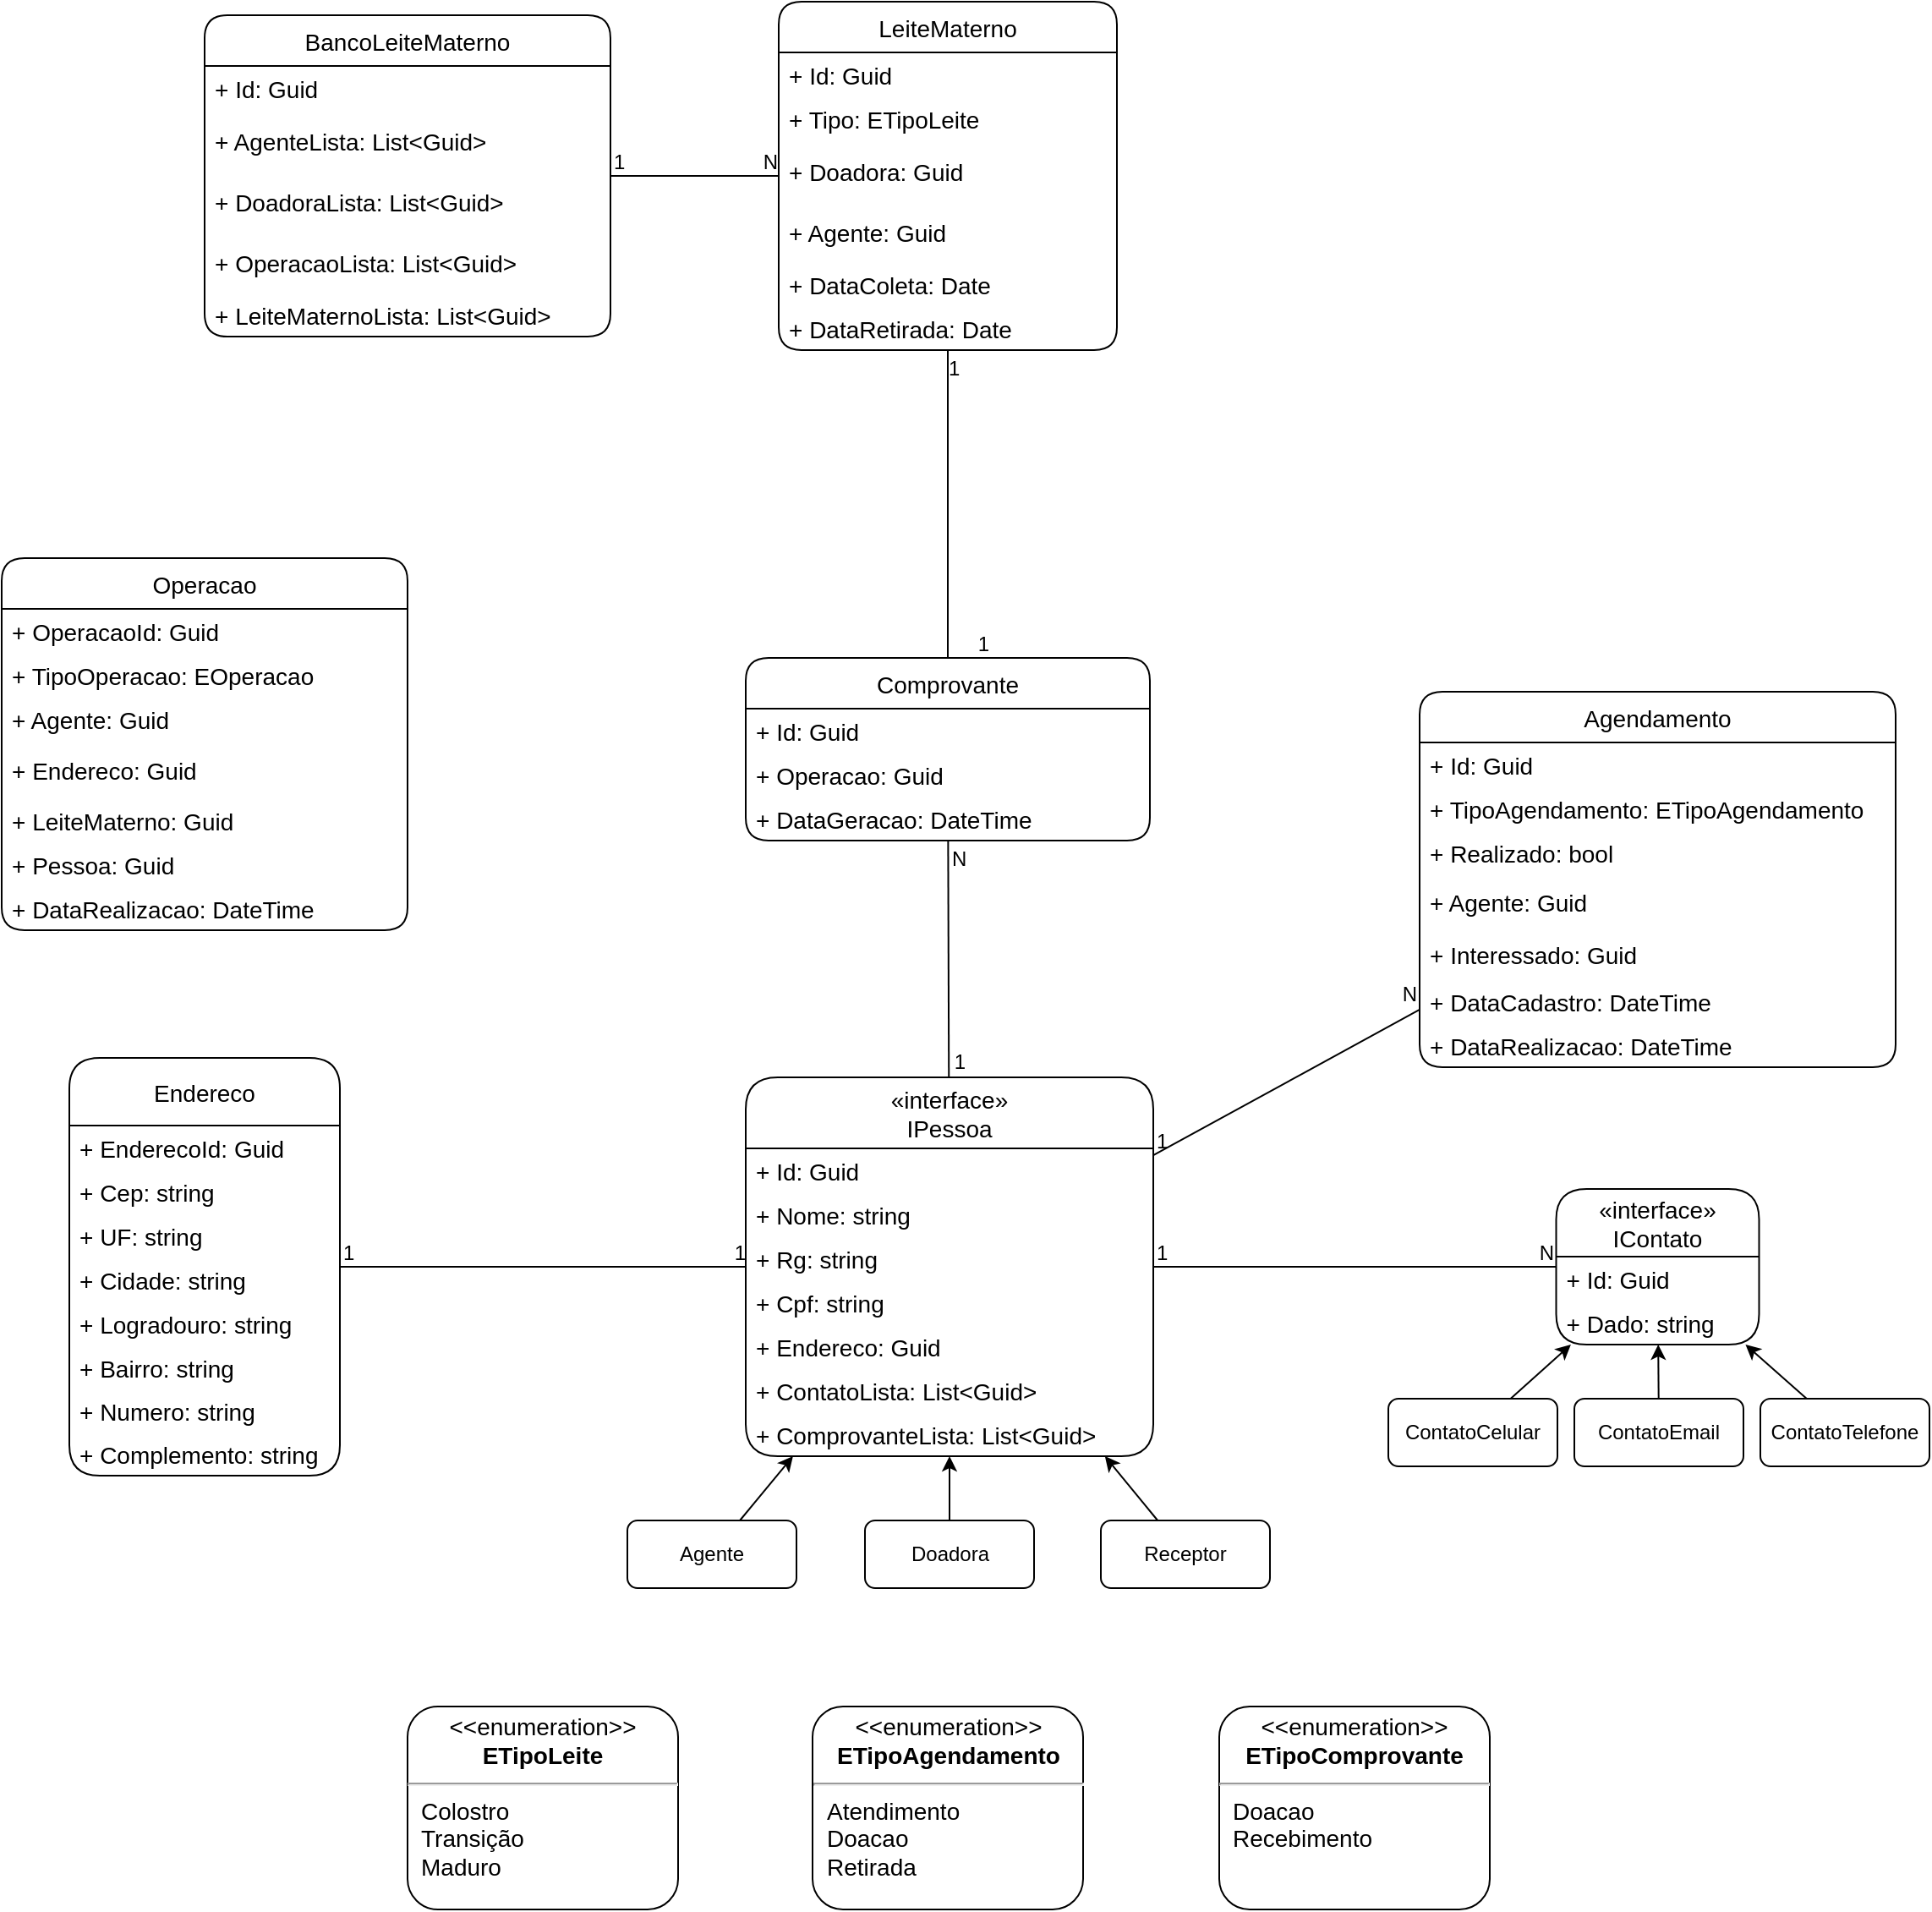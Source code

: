<mxfile version="20.3.0" type="device"><diagram id="E-iEeLtAQqhnF8Df2W0B" name="Página-1"><mxGraphModel dx="2955" dy="1842" grid="1" gridSize="10" guides="1" tooltips="1" connect="1" arrows="1" fold="1" page="1" pageScale="1" pageWidth="827" pageHeight="1169" math="0" shadow="0"><root><mxCell id="0"/><mxCell id="1" parent="0"/><mxCell id="-Bdz_eQ71Ck8odImY1UB-2" value="«interface»&#10;IPessoa" style="swimlane;fontStyle=0;childLayout=stackLayout;horizontal=1;startSize=42;fillColor=none;horizontalStack=0;resizeParent=1;resizeParentMax=0;resizeLast=0;collapsible=1;marginBottom=0;fontSize=14;verticalAlign=middle;rounded=1;" parent="1" vertex="1"><mxGeometry x="-560" y="68" width="241" height="224" as="geometry"/></mxCell><mxCell id="-Bdz_eQ71Ck8odImY1UB-3" value="+ Id: Guid" style="text;strokeColor=none;fillColor=none;align=left;verticalAlign=middle;spacingLeft=4;spacingRight=4;overflow=hidden;rotatable=0;points=[[0,0.5],[1,0.5]];portConstraint=eastwest;fontSize=14;rounded=1;" parent="-Bdz_eQ71Ck8odImY1UB-2" vertex="1"><mxGeometry y="42" width="241" height="26" as="geometry"/></mxCell><mxCell id="-Bdz_eQ71Ck8odImY1UB-4" value="+ Nome: string" style="text;strokeColor=none;fillColor=none;align=left;verticalAlign=middle;spacingLeft=4;spacingRight=4;overflow=hidden;rotatable=0;points=[[0,0.5],[1,0.5]];portConstraint=eastwest;fontSize=14;rounded=1;" parent="-Bdz_eQ71Ck8odImY1UB-2" vertex="1"><mxGeometry y="68" width="241" height="26" as="geometry"/></mxCell><mxCell id="JhwW3pcv66ht7mEu2W-c-2" value="+ Rg: string" style="text;strokeColor=none;fillColor=none;align=left;verticalAlign=middle;spacingLeft=4;spacingRight=4;overflow=hidden;rotatable=0;points=[[0,0.5],[1,0.5]];portConstraint=eastwest;fontSize=14;rounded=1;" parent="-Bdz_eQ71Ck8odImY1UB-2" vertex="1"><mxGeometry y="94" width="241" height="26" as="geometry"/></mxCell><mxCell id="JhwW3pcv66ht7mEu2W-c-3" value="+ Cpf: string" style="text;strokeColor=none;fillColor=none;align=left;verticalAlign=middle;spacingLeft=4;spacingRight=4;overflow=hidden;rotatable=0;points=[[0,0.5],[1,0.5]];portConstraint=eastwest;fontSize=14;rounded=1;" parent="-Bdz_eQ71Ck8odImY1UB-2" vertex="1"><mxGeometry y="120" width="241" height="26" as="geometry"/></mxCell><mxCell id="iEd2KsL6R-mxoizcgN1I-53" value="+ Endereco: Guid" style="text;strokeColor=none;fillColor=none;align=left;verticalAlign=middle;spacingLeft=4;spacingRight=4;overflow=hidden;rotatable=0;points=[[0,0.5],[1,0.5]];portConstraint=eastwest;fontSize=14;rounded=1;" parent="-Bdz_eQ71Ck8odImY1UB-2" vertex="1"><mxGeometry y="146" width="241" height="26" as="geometry"/></mxCell><mxCell id="iEd2KsL6R-mxoizcgN1I-55" value="+ ContatoLista: List&lt;Guid&gt;" style="text;strokeColor=none;fillColor=none;align=left;verticalAlign=middle;spacingLeft=4;spacingRight=4;overflow=hidden;rotatable=0;points=[[0,0.5],[1,0.5]];portConstraint=eastwest;fontSize=14;rounded=1;" parent="-Bdz_eQ71Ck8odImY1UB-2" vertex="1"><mxGeometry y="172" width="241" height="26" as="geometry"/></mxCell><mxCell id="JhwW3pcv66ht7mEu2W-c-49" value="+ ComprovanteLista: List&lt;Guid&gt;" style="text;strokeColor=none;fillColor=none;align=left;verticalAlign=middle;spacingLeft=4;spacingRight=4;overflow=hidden;rotatable=0;points=[[0,0.5],[1,0.5]];portConstraint=eastwest;fontSize=14;rounded=1;" parent="-Bdz_eQ71Ck8odImY1UB-2" vertex="1"><mxGeometry y="198" width="241" height="26" as="geometry"/></mxCell><mxCell id="-Bdz_eQ71Ck8odImY1UB-32" value="«interface»&#10;IContato" style="swimlane;fontStyle=0;childLayout=stackLayout;horizontal=1;startSize=40;fillColor=none;horizontalStack=0;resizeParent=1;resizeParentMax=0;resizeLast=0;collapsible=1;marginBottom=0;fontSize=14;verticalAlign=middle;rounded=1;" parent="1" vertex="1"><mxGeometry x="-80.75" y="134" width="120" height="92" as="geometry"/></mxCell><mxCell id="Uqanh-Zlto6vGXCfnEu_-11" value="+ Id: Guid" style="text;strokeColor=none;fillColor=none;align=left;verticalAlign=middle;spacingLeft=4;spacingRight=4;overflow=hidden;rotatable=0;points=[[0,0.5],[1,0.5]];portConstraint=eastwest;fontSize=14;rounded=1;" parent="-Bdz_eQ71Ck8odImY1UB-32" vertex="1"><mxGeometry y="40" width="120" height="26" as="geometry"/></mxCell><mxCell id="-Bdz_eQ71Ck8odImY1UB-33" value="+ Dado: string" style="text;strokeColor=none;fillColor=none;align=left;verticalAlign=middle;spacingLeft=4;spacingRight=4;overflow=hidden;rotatable=0;points=[[0,0.5],[1,0.5]];portConstraint=eastwest;fontSize=14;rounded=1;" parent="-Bdz_eQ71Ck8odImY1UB-32" vertex="1"><mxGeometry y="66" width="120" height="26" as="geometry"/></mxCell><mxCell id="Uqanh-Zlto6vGXCfnEu_-23" value="Endereco" style="swimlane;fontStyle=0;childLayout=stackLayout;horizontal=1;startSize=40;fillColor=none;horizontalStack=0;resizeParent=1;resizeParentMax=0;resizeLast=0;collapsible=1;marginBottom=0;fontSize=14;verticalAlign=middle;rounded=1;" parent="1" vertex="1"><mxGeometry x="-960" y="56.5" width="160" height="247" as="geometry"/></mxCell><mxCell id="Uqanh-Zlto6vGXCfnEu_-30" value="+ EnderecoId: Guid" style="text;strokeColor=none;fillColor=none;align=left;verticalAlign=middle;spacingLeft=4;spacingRight=4;overflow=hidden;rotatable=0;points=[[0,0.5],[1,0.5]];portConstraint=eastwest;fontSize=14;rounded=1;" parent="Uqanh-Zlto6vGXCfnEu_-23" vertex="1"><mxGeometry y="40" width="160" height="26" as="geometry"/></mxCell><mxCell id="JhwW3pcv66ht7mEu2W-c-10" value="+ Cep: string" style="text;strokeColor=none;fillColor=none;align=left;verticalAlign=middle;spacingLeft=4;spacingRight=4;overflow=hidden;rotatable=0;points=[[0,0.5],[1,0.5]];portConstraint=eastwest;fontSize=14;rounded=1;" parent="Uqanh-Zlto6vGXCfnEu_-23" vertex="1"><mxGeometry y="66" width="160" height="26" as="geometry"/></mxCell><mxCell id="Uqanh-Zlto6vGXCfnEu_-24" value="+ UF: string" style="text;strokeColor=none;fillColor=none;align=left;verticalAlign=middle;spacingLeft=4;spacingRight=4;overflow=hidden;rotatable=0;points=[[0,0.5],[1,0.5]];portConstraint=eastwest;fontSize=14;rounded=1;" parent="Uqanh-Zlto6vGXCfnEu_-23" vertex="1"><mxGeometry y="92" width="160" height="26" as="geometry"/></mxCell><mxCell id="JhwW3pcv66ht7mEu2W-c-12" value="+ Cidade: string" style="text;strokeColor=none;fillColor=none;align=left;verticalAlign=middle;spacingLeft=4;spacingRight=4;overflow=hidden;rotatable=0;points=[[0,0.5],[1,0.5]];portConstraint=eastwest;fontSize=14;rounded=1;" parent="Uqanh-Zlto6vGXCfnEu_-23" vertex="1"><mxGeometry y="118" width="160" height="26" as="geometry"/></mxCell><mxCell id="5CRal2W26sLa7lResvU9-3" value="+ Logradouro: string" style="text;strokeColor=none;fillColor=none;align=left;verticalAlign=middle;spacingLeft=4;spacingRight=4;overflow=hidden;rotatable=0;points=[[0,0.5],[1,0.5]];portConstraint=eastwest;fontSize=14;rounded=1;" parent="Uqanh-Zlto6vGXCfnEu_-23" vertex="1"><mxGeometry y="144" width="160" height="26" as="geometry"/></mxCell><mxCell id="5CRal2W26sLa7lResvU9-2" value="+ Bairro: string" style="text;strokeColor=none;fillColor=none;align=left;verticalAlign=middle;spacingLeft=4;spacingRight=4;overflow=hidden;rotatable=0;points=[[0,0.5],[1,0.5]];portConstraint=eastwest;fontSize=14;rounded=1;" parent="Uqanh-Zlto6vGXCfnEu_-23" vertex="1"><mxGeometry y="170" width="160" height="26" as="geometry"/></mxCell><mxCell id="JhwW3pcv66ht7mEu2W-c-11" value="+ Numero: string" style="text;strokeColor=none;fillColor=none;align=left;verticalAlign=middle;spacingLeft=4;spacingRight=4;overflow=hidden;rotatable=0;points=[[0,0.5],[1,0.5]];portConstraint=eastwest;fontSize=14;rounded=1;" parent="Uqanh-Zlto6vGXCfnEu_-23" vertex="1"><mxGeometry y="196" width="160" height="25" as="geometry"/></mxCell><mxCell id="Uqanh-Zlto6vGXCfnEu_-34" value="+ Complemento: string" style="text;strokeColor=none;fillColor=none;align=left;verticalAlign=middle;spacingLeft=4;spacingRight=4;overflow=hidden;rotatable=0;points=[[0,0.5],[1,0.5]];portConstraint=eastwest;fontSize=14;rounded=1;" parent="Uqanh-Zlto6vGXCfnEu_-23" vertex="1"><mxGeometry y="221" width="160" height="26" as="geometry"/></mxCell><mxCell id="TdHFL0i4SV0IHrqNO5Vv-25" value="Comprovante" style="swimlane;fontStyle=0;childLayout=stackLayout;horizontal=1;startSize=30;fillColor=none;horizontalStack=0;resizeParent=1;resizeParentMax=0;resizeLast=0;collapsible=1;marginBottom=0;fontSize=14;verticalAlign=middle;rounded=1;" parent="1" vertex="1"><mxGeometry x="-560" y="-180" width="239" height="108" as="geometry"/></mxCell><mxCell id="TdHFL0i4SV0IHrqNO5Vv-26" value="+ Id: Guid" style="text;strokeColor=none;fillColor=none;align=left;verticalAlign=middle;spacingLeft=4;spacingRight=4;overflow=hidden;rotatable=0;points=[[0,0.5],[1,0.5]];portConstraint=eastwest;fontSize=14;rounded=1;" parent="TdHFL0i4SV0IHrqNO5Vv-25" vertex="1"><mxGeometry y="30" width="239" height="26" as="geometry"/></mxCell><mxCell id="iEd2KsL6R-mxoizcgN1I-48" value="+ Operacao: Guid" style="text;strokeColor=none;fillColor=none;align=left;verticalAlign=middle;spacingLeft=4;spacingRight=4;overflow=hidden;rotatable=0;points=[[0,0.5],[1,0.5]];portConstraint=eastwest;fontSize=14;rounded=1;" parent="TdHFL0i4SV0IHrqNO5Vv-25" vertex="1"><mxGeometry y="56" width="239" height="26" as="geometry"/></mxCell><mxCell id="TdHFL0i4SV0IHrqNO5Vv-29" value="+ DataGeracao: DateTime" style="text;strokeColor=none;fillColor=none;align=left;verticalAlign=middle;spacingLeft=4;spacingRight=4;overflow=hidden;rotatable=0;points=[[0,0.5],[1,0.5]];portConstraint=eastwest;fontSize=14;rounded=1;" parent="TdHFL0i4SV0IHrqNO5Vv-25" vertex="1"><mxGeometry y="82" width="239" height="26" as="geometry"/></mxCell><mxCell id="iEd2KsL6R-mxoizcgN1I-46" value="&lt;p style=&quot;margin: 4px 0px 0px; text-align: center; font-size: 14px;&quot;&gt;&amp;lt;&amp;lt;enumeration&amp;gt;&amp;gt;&lt;br style=&quot;font-size: 14px;&quot;&gt;&lt;b style=&quot;font-size: 14px;&quot;&gt;ETipoComprovante&lt;/b&gt;&lt;/p&gt;&lt;hr style=&quot;font-size: 14px;&quot;&gt;&lt;p style=&quot;margin: 0px 0px 0px 8px; text-align: left; font-size: 14px;&quot;&gt;Doacao&lt;br style=&quot;font-size: 14px;&quot;&gt;Recebimento&lt;/p&gt;" style="shape=rect;html=1;overflow=fill;whiteSpace=wrap;fontSize=14;verticalAlign=middle;rounded=1;" parent="1" vertex="1"><mxGeometry x="-280" y="440" width="160" height="120" as="geometry"/></mxCell><mxCell id="iEd2KsL6R-mxoizcgN1I-92" value="LeiteMaterno" style="swimlane;fontStyle=0;childLayout=stackLayout;horizontal=1;startSize=30;fillColor=none;horizontalStack=0;resizeParent=1;resizeParentMax=0;resizeLast=0;collapsible=1;marginBottom=0;labelBorderColor=none;fontSize=14;verticalAlign=middle;rounded=1;" parent="1" vertex="1"><mxGeometry x="-540.5" y="-568" width="200" height="206" as="geometry"/></mxCell><mxCell id="iEd2KsL6R-mxoizcgN1I-93" value="+ Id: Guid" style="text;strokeColor=none;fillColor=none;align=left;verticalAlign=middle;spacingLeft=4;spacingRight=4;overflow=hidden;rotatable=0;points=[[0,0.5],[1,0.5]];portConstraint=eastwest;labelBorderColor=none;fontSize=14;rounded=1;" parent="iEd2KsL6R-mxoizcgN1I-92" vertex="1"><mxGeometry y="30" width="200" height="26" as="geometry"/></mxCell><mxCell id="iEd2KsL6R-mxoizcgN1I-94" value="+ Tipo: ETipoLeite" style="text;strokeColor=none;fillColor=none;align=left;verticalAlign=middle;spacingLeft=4;spacingRight=4;overflow=hidden;rotatable=0;points=[[0,0.5],[1,0.5]];portConstraint=eastwest;labelBorderColor=none;fontSize=14;rounded=1;" parent="iEd2KsL6R-mxoizcgN1I-92" vertex="1"><mxGeometry y="56" width="200" height="26" as="geometry"/></mxCell><mxCell id="iEd2KsL6R-mxoizcgN1I-100" value="+ Doadora: Guid" style="text;strokeColor=none;fillColor=none;align=left;verticalAlign=middle;spacingLeft=4;spacingRight=4;overflow=hidden;rotatable=0;points=[[0,0.5],[1,0.5]];portConstraint=eastwest;fontSize=14;rounded=1;" parent="iEd2KsL6R-mxoizcgN1I-92" vertex="1"><mxGeometry y="82" width="200" height="36" as="geometry"/></mxCell><mxCell id="uowcoctoVp-yPuIsFUQV-2" value="+ Agente: Guid" style="text;strokeColor=none;fillColor=none;align=left;verticalAlign=middle;spacingLeft=4;spacingRight=4;overflow=hidden;rotatable=0;points=[[0,0.5],[1,0.5]];portConstraint=eastwest;fontSize=14;rounded=1;" parent="iEd2KsL6R-mxoizcgN1I-92" vertex="1"><mxGeometry y="118" width="200" height="36" as="geometry"/></mxCell><mxCell id="iEd2KsL6R-mxoizcgN1I-99" value="+ DataColeta: Date" style="text;strokeColor=none;fillColor=none;align=left;verticalAlign=middle;spacingLeft=4;spacingRight=4;overflow=hidden;rotatable=0;points=[[0,0.5],[1,0.5]];portConstraint=eastwest;labelBorderColor=none;fontSize=14;rounded=1;" parent="iEd2KsL6R-mxoizcgN1I-92" vertex="1"><mxGeometry y="154" width="200" height="26" as="geometry"/></mxCell><mxCell id="uowcoctoVp-yPuIsFUQV-1" value="+ DataRetirada: Date" style="text;strokeColor=none;fillColor=none;align=left;verticalAlign=middle;spacingLeft=4;spacingRight=4;overflow=hidden;rotatable=0;points=[[0,0.5],[1,0.5]];portConstraint=eastwest;labelBorderColor=none;fontSize=14;rounded=1;" parent="iEd2KsL6R-mxoizcgN1I-92" vertex="1"><mxGeometry y="180" width="200" height="26" as="geometry"/></mxCell><mxCell id="iEd2KsL6R-mxoizcgN1I-96" value="&lt;p style=&quot;margin: 4px 0px 0px; text-align: center; font-size: 14px;&quot;&gt;&lt;font style=&quot;font-size: 14px;&quot;&gt;&amp;lt;&amp;lt;enumeration&amp;gt;&amp;gt;&lt;br style=&quot;font-size: 14px;&quot;&gt;&lt;b&gt;ETipoLeite&lt;/b&gt;&lt;/font&gt;&lt;/p&gt;&lt;hr style=&quot;font-size: 14px;&quot;&gt;&lt;p style=&quot;margin: 0px 0px 0px 8px; text-align: left; font-size: 14px;&quot;&gt;&lt;font style=&quot;font-size: 14px;&quot;&gt;Colostro&lt;br style=&quot;font-size: 14px;&quot;&gt;Transição&lt;/font&gt;&lt;/p&gt;&lt;p style=&quot;margin: 0px 0px 0px 8px; text-align: left; font-size: 14px;&quot;&gt;&lt;font style=&quot;font-size: 14px;&quot;&gt;Maduro&lt;br&gt;&lt;/font&gt;&lt;/p&gt;" style="shape=rect;html=1;overflow=fill;whiteSpace=wrap;labelBorderColor=none;fontSize=14;verticalAlign=middle;rounded=1;" parent="1" vertex="1"><mxGeometry x="-760" y="440" width="160" height="120" as="geometry"/></mxCell><mxCell id="76gtGBMl_0nVWyZiOKxO-3" value="Agendamento" style="swimlane;fontStyle=0;childLayout=stackLayout;horizontal=1;startSize=30;fillColor=none;horizontalStack=0;resizeParent=1;resizeParentMax=0;resizeLast=0;collapsible=1;marginBottom=0;labelBorderColor=none;fontSize=14;verticalAlign=middle;rounded=1;" parent="1" vertex="1"><mxGeometry x="-161.5" y="-160" width="281.5" height="222" as="geometry"/></mxCell><mxCell id="76gtGBMl_0nVWyZiOKxO-4" value="+ Id: Guid" style="text;strokeColor=none;fillColor=none;align=left;verticalAlign=middle;spacingLeft=4;spacingRight=4;overflow=hidden;rotatable=0;points=[[0,0.5],[1,0.5]];portConstraint=eastwest;labelBorderColor=none;fontSize=14;rounded=1;" parent="76gtGBMl_0nVWyZiOKxO-3" vertex="1"><mxGeometry y="30" width="281.5" height="26" as="geometry"/></mxCell><mxCell id="76gtGBMl_0nVWyZiOKxO-5" value="+ TipoAgendamento: ETipoAgendamento" style="text;strokeColor=none;fillColor=none;align=left;verticalAlign=middle;spacingLeft=4;spacingRight=4;overflow=hidden;rotatable=0;points=[[0,0.5],[1,0.5]];portConstraint=eastwest;labelBorderColor=none;fontSize=14;rounded=1;" parent="76gtGBMl_0nVWyZiOKxO-3" vertex="1"><mxGeometry y="56" width="281.5" height="26" as="geometry"/></mxCell><mxCell id="76gtGBMl_0nVWyZiOKxO-13" value="+ Realizado: bool" style="text;strokeColor=none;fillColor=none;align=left;verticalAlign=middle;spacingLeft=4;spacingRight=4;overflow=hidden;rotatable=0;points=[[0,0.5],[1,0.5]];portConstraint=eastwest;labelBorderColor=none;fontSize=14;rounded=1;" parent="76gtGBMl_0nVWyZiOKxO-3" vertex="1"><mxGeometry y="82" width="281.5" height="26" as="geometry"/></mxCell><mxCell id="76gtGBMl_0nVWyZiOKxO-7" value="+ Agente: Guid" style="text;strokeColor=none;fillColor=none;align=left;verticalAlign=middle;spacingLeft=4;spacingRight=4;overflow=hidden;rotatable=0;points=[[0,0.5],[1,0.5]];portConstraint=eastwest;fontSize=14;rounded=1;" parent="76gtGBMl_0nVWyZiOKxO-3" vertex="1"><mxGeometry y="108" width="281.5" height="32" as="geometry"/></mxCell><mxCell id="76gtGBMl_0nVWyZiOKxO-11" value="+ Interessado: Guid" style="text;strokeColor=none;fillColor=none;align=left;verticalAlign=middle;spacingLeft=4;spacingRight=4;overflow=hidden;rotatable=0;points=[[0,0.5],[1,0.5]];portConstraint=eastwest;fontSize=14;rounded=1;" parent="76gtGBMl_0nVWyZiOKxO-3" vertex="1"><mxGeometry y="140" width="281.5" height="30" as="geometry"/></mxCell><mxCell id="76gtGBMl_0nVWyZiOKxO-6" value="+ DataCadastro: DateTime" style="text;strokeColor=none;fillColor=none;align=left;verticalAlign=middle;spacingLeft=4;spacingRight=4;overflow=hidden;rotatable=0;points=[[0,0.5],[1,0.5]];portConstraint=eastwest;labelBorderColor=none;fontSize=14;rounded=1;" parent="76gtGBMl_0nVWyZiOKxO-3" vertex="1"><mxGeometry y="170" width="281.5" height="26" as="geometry"/></mxCell><mxCell id="76gtGBMl_0nVWyZiOKxO-14" value="+ DataRealizacao: DateTime" style="text;strokeColor=none;fillColor=none;align=left;verticalAlign=middle;spacingLeft=4;spacingRight=4;overflow=hidden;rotatable=0;points=[[0,0.5],[1,0.5]];portConstraint=eastwest;labelBorderColor=none;fontSize=14;rounded=1;" parent="76gtGBMl_0nVWyZiOKxO-3" vertex="1"><mxGeometry y="196" width="281.5" height="26" as="geometry"/></mxCell><mxCell id="76gtGBMl_0nVWyZiOKxO-8" value="&lt;p style=&quot;margin: 4px 0px 0px; text-align: center; font-size: 14px;&quot;&gt;&lt;font style=&quot;font-size: 14px;&quot;&gt;&amp;lt;&amp;lt;enumeration&amp;gt;&amp;gt;&lt;br style=&quot;font-size: 14px;&quot;&gt;&lt;b&gt;ETipoAgendamento&lt;/b&gt;&lt;/font&gt;&lt;/p&gt;&lt;hr style=&quot;font-size: 14px;&quot;&gt;&lt;p style=&quot;margin: 0px 0px 0px 8px; text-align: left; font-size: 14px;&quot;&gt;&lt;font style=&quot;font-size: 14px;&quot;&gt;Atendimento&lt;/font&gt;&lt;/p&gt;&lt;p style=&quot;margin: 0px 0px 0px 8px; text-align: left; font-size: 14px;&quot;&gt;&lt;font style=&quot;font-size: 14px;&quot;&gt;Doacao&lt;/font&gt;&lt;/p&gt;&lt;p style=&quot;margin: 0px 0px 0px 8px; text-align: left; font-size: 14px;&quot;&gt;&lt;font style=&quot;font-size: 14px;&quot;&gt;Retirada&lt;/font&gt;&lt;/p&gt;&lt;p style=&quot;margin: 0px 0px 0px 8px; text-align: left; font-size: 14px;&quot;&gt;&lt;br&gt;&lt;/p&gt;" style="shape=rect;html=1;overflow=fill;whiteSpace=wrap;labelBorderColor=none;fontSize=14;verticalAlign=middle;rounded=1;" parent="1" vertex="1"><mxGeometry x="-520.5" y="440" width="160" height="120" as="geometry"/></mxCell><mxCell id="JhwW3pcv66ht7mEu2W-c-7" value="" style="endArrow=none;html=1;rounded=1;" parent="1" source="Uqanh-Zlto6vGXCfnEu_-23" target="-Bdz_eQ71Ck8odImY1UB-2" edge="1"><mxGeometry relative="1" as="geometry"><mxPoint x="-712" y="113" as="sourcePoint"/><mxPoint x="-552" y="113" as="targetPoint"/></mxGeometry></mxCell><mxCell id="JhwW3pcv66ht7mEu2W-c-8" value="1" style="resizable=0;html=1;align=left;verticalAlign=bottom;rounded=1;" parent="JhwW3pcv66ht7mEu2W-c-7" connectable="0" vertex="1"><mxGeometry x="-1" relative="1" as="geometry"/></mxCell><mxCell id="JhwW3pcv66ht7mEu2W-c-9" value="1" style="resizable=0;html=1;align=right;verticalAlign=bottom;rounded=1;" parent="JhwW3pcv66ht7mEu2W-c-7" connectable="0" vertex="1"><mxGeometry x="1" relative="1" as="geometry"/></mxCell><mxCell id="JhwW3pcv66ht7mEu2W-c-13" value="" style="endArrow=none;html=1;rounded=1;" parent="1" source="-Bdz_eQ71Ck8odImY1UB-2" target="-Bdz_eQ71Ck8odImY1UB-32" edge="1"><mxGeometry relative="1" as="geometry"><mxPoint x="-180" y="180" as="sourcePoint"/><mxPoint x="-20" y="180" as="targetPoint"/></mxGeometry></mxCell><mxCell id="JhwW3pcv66ht7mEu2W-c-14" value="1" style="resizable=0;html=1;align=left;verticalAlign=bottom;rounded=1;" parent="JhwW3pcv66ht7mEu2W-c-13" connectable="0" vertex="1"><mxGeometry x="-1" relative="1" as="geometry"/></mxCell><mxCell id="JhwW3pcv66ht7mEu2W-c-15" value="N" style="resizable=0;html=1;align=right;verticalAlign=bottom;rounded=1;" parent="JhwW3pcv66ht7mEu2W-c-13" connectable="0" vertex="1"><mxGeometry x="1" relative="1" as="geometry"><mxPoint x="-1" as="offset"/></mxGeometry></mxCell><mxCell id="JhwW3pcv66ht7mEu2W-c-33" value="Agente" style="whiteSpace=wrap;html=1;align=center;rounded=1;" parent="1" vertex="1"><mxGeometry x="-630" y="330" width="100" height="40" as="geometry"/></mxCell><mxCell id="JhwW3pcv66ht7mEu2W-c-34" value="Doadora" style="whiteSpace=wrap;html=1;align=center;rounded=1;" parent="1" vertex="1"><mxGeometry x="-489.5" y="330" width="100" height="40" as="geometry"/></mxCell><mxCell id="JhwW3pcv66ht7mEu2W-c-35" value="Receptor" style="whiteSpace=wrap;html=1;align=center;rounded=1;" parent="1" vertex="1"><mxGeometry x="-350" y="330" width="100" height="40" as="geometry"/></mxCell><mxCell id="JhwW3pcv66ht7mEu2W-c-40" value="" style="endArrow=classic;html=1;rounded=1;" parent="1" source="JhwW3pcv66ht7mEu2W-c-33" target="-Bdz_eQ71Ck8odImY1UB-2" edge="1"><mxGeometry width="50" height="50" relative="1" as="geometry"><mxPoint x="-580" y="490" as="sourcePoint"/><mxPoint x="-530" y="440" as="targetPoint"/></mxGeometry></mxCell><mxCell id="JhwW3pcv66ht7mEu2W-c-41" value="" style="endArrow=classic;html=1;rounded=1;" parent="1" source="JhwW3pcv66ht7mEu2W-c-34" target="-Bdz_eQ71Ck8odImY1UB-2" edge="1"><mxGeometry width="50" height="50" relative="1" as="geometry"><mxPoint x="-440" y="340" as="sourcePoint"/><mxPoint x="-470.502" y="291.5" as="targetPoint"/></mxGeometry></mxCell><mxCell id="JhwW3pcv66ht7mEu2W-c-42" value="" style="endArrow=classic;html=1;rounded=1;" parent="1" source="JhwW3pcv66ht7mEu2W-c-35" target="-Bdz_eQ71Ck8odImY1UB-2" edge="1"><mxGeometry width="50" height="50" relative="1" as="geometry"><mxPoint x="-290" y="302" as="sourcePoint"/><mxPoint x="-340.002" y="273.5" as="targetPoint"/></mxGeometry></mxCell><mxCell id="JhwW3pcv66ht7mEu2W-c-43" value="ContatoEmail" style="whiteSpace=wrap;html=1;align=center;rounded=1;" parent="1" vertex="1"><mxGeometry x="-70" y="258" width="100" height="40" as="geometry"/></mxCell><mxCell id="JhwW3pcv66ht7mEu2W-c-44" value="ContatoCelular" style="whiteSpace=wrap;html=1;align=center;rounded=1;" parent="1" vertex="1"><mxGeometry x="-180" y="258" width="100" height="40" as="geometry"/></mxCell><mxCell id="JhwW3pcv66ht7mEu2W-c-46" value="" style="endArrow=classic;html=1;rounded=1;" parent="1" source="JhwW3pcv66ht7mEu2W-c-44" target="-Bdz_eQ71Ck8odImY1UB-32" edge="1"><mxGeometry width="50" height="50" relative="1" as="geometry"><mxPoint x="-200" y="390" as="sourcePoint"/><mxPoint x="-150" y="340" as="targetPoint"/></mxGeometry></mxCell><mxCell id="JhwW3pcv66ht7mEu2W-c-47" value="" style="endArrow=classic;html=1;rounded=1;" parent="1" source="JhwW3pcv66ht7mEu2W-c-43" target="-Bdz_eQ71Ck8odImY1UB-32" edge="1"><mxGeometry width="50" height="50" relative="1" as="geometry"><mxPoint x="-230" y="262" as="sourcePoint"/><mxPoint x="-180" y="224.727" as="targetPoint"/></mxGeometry></mxCell><mxCell id="JhwW3pcv66ht7mEu2W-c-48" value="" style="endArrow=classic;html=1;rounded=1;" parent="1" source="JhwW3pcv66ht7mEu2W-c-73" target="-Bdz_eQ71Ck8odImY1UB-32" edge="1"><mxGeometry width="50" height="50" relative="1" as="geometry"><mxPoint x="90" y="258" as="sourcePoint"/><mxPoint x="-180" y="236" as="targetPoint"/></mxGeometry></mxCell><mxCell id="JhwW3pcv66ht7mEu2W-c-56" value="" style="endArrow=none;html=1;rounded=1;" parent="1" source="TdHFL0i4SV0IHrqNO5Vv-25" target="-Bdz_eQ71Ck8odImY1UB-2" edge="1"><mxGeometry relative="1" as="geometry"><mxPoint x="-430" y="10" as="sourcePoint"/><mxPoint x="-270" y="10" as="targetPoint"/></mxGeometry></mxCell><mxCell id="JhwW3pcv66ht7mEu2W-c-57" value="N" style="resizable=0;html=1;align=left;verticalAlign=bottom;rounded=1;" parent="JhwW3pcv66ht7mEu2W-c-56" connectable="0" vertex="1"><mxGeometry x="-1" relative="1" as="geometry"><mxPoint y="19" as="offset"/></mxGeometry></mxCell><mxCell id="JhwW3pcv66ht7mEu2W-c-58" value="1" style="resizable=0;html=1;align=right;verticalAlign=bottom;rounded=1;" parent="JhwW3pcv66ht7mEu2W-c-56" connectable="0" vertex="1"><mxGeometry x="1" relative="1" as="geometry"><mxPoint x="10" as="offset"/></mxGeometry></mxCell><mxCell id="JhwW3pcv66ht7mEu2W-c-59" value="Operacao" style="swimlane;fontStyle=0;childLayout=stackLayout;horizontal=1;startSize=30;fillColor=none;horizontalStack=0;resizeParent=1;resizeParentMax=0;resizeLast=0;collapsible=1;marginBottom=0;fontSize=14;verticalAlign=middle;rounded=1;" parent="1" vertex="1"><mxGeometry x="-1000" y="-239" width="240" height="220" as="geometry"/></mxCell><mxCell id="JhwW3pcv66ht7mEu2W-c-60" value="+ OperacaoId: Guid" style="text;strokeColor=none;fillColor=none;align=left;verticalAlign=middle;spacingLeft=4;spacingRight=4;overflow=hidden;rotatable=0;points=[[0,0.5],[1,0.5]];portConstraint=eastwest;fontSize=14;rounded=1;" parent="JhwW3pcv66ht7mEu2W-c-59" vertex="1"><mxGeometry y="30" width="240" height="26" as="geometry"/></mxCell><mxCell id="JhwW3pcv66ht7mEu2W-c-61" value="+ TipoOperacao: EOperacao" style="text;strokeColor=none;fillColor=none;align=left;verticalAlign=middle;spacingLeft=4;spacingRight=4;overflow=hidden;rotatable=0;points=[[0,0.5],[1,0.5]];portConstraint=eastwest;fontSize=14;rounded=1;" parent="JhwW3pcv66ht7mEu2W-c-59" vertex="1"><mxGeometry y="56" width="240" height="26" as="geometry"/></mxCell><mxCell id="JhwW3pcv66ht7mEu2W-c-62" value="+ Agente: Guid" style="text;strokeColor=none;fillColor=none;align=left;verticalAlign=middle;spacingLeft=4;spacingRight=4;overflow=hidden;rotatable=0;points=[[0,0.5],[1,0.5]];portConstraint=eastwest;fontSize=14;rounded=1;" parent="JhwW3pcv66ht7mEu2W-c-59" vertex="1"><mxGeometry y="82" width="240" height="26" as="geometry"/></mxCell><mxCell id="JhwW3pcv66ht7mEu2W-c-63" value="+ Endereco: Guid" style="text;strokeColor=none;fillColor=none;align=left;verticalAlign=middle;spacingLeft=4;spacingRight=4;overflow=hidden;rotatable=0;points=[[0,0.5],[1,0.5]];portConstraint=eastwest;fontSize=14;rounded=1;" parent="JhwW3pcv66ht7mEu2W-c-59" vertex="1"><mxGeometry y="108" width="240" height="34" as="geometry"/></mxCell><mxCell id="JhwW3pcv66ht7mEu2W-c-64" value="+ LeiteMaterno: Guid" style="text;strokeColor=none;fillColor=none;align=left;verticalAlign=middle;spacingLeft=4;spacingRight=4;overflow=hidden;rotatable=0;points=[[0,0.5],[1,0.5]];portConstraint=eastwest;fontSize=14;rounded=1;" parent="JhwW3pcv66ht7mEu2W-c-59" vertex="1"><mxGeometry y="142" width="240" height="26" as="geometry"/></mxCell><mxCell id="JhwW3pcv66ht7mEu2W-c-65" value="+ Pessoa: Guid" style="text;strokeColor=none;fillColor=none;align=left;verticalAlign=middle;spacingLeft=4;spacingRight=4;overflow=hidden;rotatable=0;points=[[0,0.5],[1,0.5]];portConstraint=eastwest;fontSize=14;rounded=1;" parent="JhwW3pcv66ht7mEu2W-c-59" vertex="1"><mxGeometry y="168" width="240" height="26" as="geometry"/></mxCell><mxCell id="JhwW3pcv66ht7mEu2W-c-66" value="+ DataRealizacao: DateTime" style="text;strokeColor=none;fillColor=none;align=left;verticalAlign=middle;spacingLeft=4;spacingRight=4;overflow=hidden;rotatable=0;points=[[0,0.5],[1,0.5]];portConstraint=eastwest;fontSize=14;rounded=1;" parent="JhwW3pcv66ht7mEu2W-c-59" vertex="1"><mxGeometry y="194" width="240" height="26" as="geometry"/></mxCell><mxCell id="JhwW3pcv66ht7mEu2W-c-67" value="" style="endArrow=none;html=1;rounded=1;" parent="1" source="iEd2KsL6R-mxoizcgN1I-92" target="TdHFL0i4SV0IHrqNO5Vv-25" edge="1"><mxGeometry relative="1" as="geometry"><mxPoint x="-429.5" y="-10.0" as="sourcePoint"/><mxPoint x="-429.5" y="78" as="targetPoint"/></mxGeometry></mxCell><mxCell id="JhwW3pcv66ht7mEu2W-c-68" value="1" style="resizable=0;html=1;align=left;verticalAlign=bottom;rounded=1;" parent="JhwW3pcv66ht7mEu2W-c-67" connectable="0" vertex="1"><mxGeometry x="-1" relative="1" as="geometry"><mxPoint x="-2" y="19" as="offset"/></mxGeometry></mxCell><mxCell id="JhwW3pcv66ht7mEu2W-c-69" value="1" style="resizable=0;html=1;align=right;verticalAlign=bottom;rounded=1;" parent="JhwW3pcv66ht7mEu2W-c-67" connectable="0" vertex="1"><mxGeometry x="1" relative="1" as="geometry"><mxPoint x="25" as="offset"/></mxGeometry></mxCell><mxCell id="JhwW3pcv66ht7mEu2W-c-73" value="ContatoTelefone" style="whiteSpace=wrap;html=1;align=center;rounded=1;" parent="1" vertex="1"><mxGeometry x="40" y="258" width="100" height="40" as="geometry"/></mxCell><mxCell id="JhwW3pcv66ht7mEu2W-c-74" value="" style="endArrow=none;html=1;rounded=1;" parent="1" source="-Bdz_eQ71Ck8odImY1UB-2" target="76gtGBMl_0nVWyZiOKxO-3" edge="1"><mxGeometry relative="1" as="geometry"><mxPoint x="-280" y="56.5" as="sourcePoint"/><mxPoint x="-41" y="56.5" as="targetPoint"/></mxGeometry></mxCell><mxCell id="JhwW3pcv66ht7mEu2W-c-75" value="1" style="resizable=0;html=1;align=left;verticalAlign=bottom;rounded=1;" parent="JhwW3pcv66ht7mEu2W-c-74" connectable="0" vertex="1"><mxGeometry x="-1" relative="1" as="geometry"/></mxCell><mxCell id="JhwW3pcv66ht7mEu2W-c-76" value="N" style="resizable=0;html=1;align=right;verticalAlign=bottom;rounded=1;" parent="JhwW3pcv66ht7mEu2W-c-74" connectable="0" vertex="1"><mxGeometry x="1" relative="1" as="geometry"><mxPoint x="-1" as="offset"/></mxGeometry></mxCell><mxCell id="8rm3JVpprXMsXTZhvkku-1" value="BancoLeiteMaterno" style="swimlane;fontStyle=0;childLayout=stackLayout;horizontal=1;startSize=30;fillColor=none;horizontalStack=0;resizeParent=1;resizeParentMax=0;resizeLast=0;collapsible=1;marginBottom=0;labelBorderColor=none;fontSize=14;verticalAlign=middle;rounded=1;" vertex="1" parent="1"><mxGeometry x="-880" y="-560" width="240" height="190" as="geometry"/></mxCell><mxCell id="8rm3JVpprXMsXTZhvkku-2" value="+ Id: Guid" style="text;strokeColor=none;fillColor=none;align=left;verticalAlign=middle;spacingLeft=4;spacingRight=4;overflow=hidden;rotatable=0;points=[[0,0.5],[1,0.5]];portConstraint=eastwest;labelBorderColor=none;fontSize=14;rounded=1;" vertex="1" parent="8rm3JVpprXMsXTZhvkku-1"><mxGeometry y="30" width="240" height="26" as="geometry"/></mxCell><mxCell id="8rm3JVpprXMsXTZhvkku-5" value="+ AgenteLista: List&lt;Guid&gt;" style="text;strokeColor=none;fillColor=none;align=left;verticalAlign=middle;spacingLeft=4;spacingRight=4;overflow=hidden;rotatable=0;points=[[0,0.5],[1,0.5]];portConstraint=eastwest;fontSize=14;rounded=1;" vertex="1" parent="8rm3JVpprXMsXTZhvkku-1"><mxGeometry y="56" width="240" height="36" as="geometry"/></mxCell><mxCell id="8rm3JVpprXMsXTZhvkku-4" value="+ DoadoraLista: List&lt;Guid&gt;" style="text;strokeColor=none;fillColor=none;align=left;verticalAlign=middle;spacingLeft=4;spacingRight=4;overflow=hidden;rotatable=0;points=[[0,0.5],[1,0.5]];portConstraint=eastwest;fontSize=14;rounded=1;" vertex="1" parent="8rm3JVpprXMsXTZhvkku-1"><mxGeometry y="92" width="240" height="36" as="geometry"/></mxCell><mxCell id="8rm3JVpprXMsXTZhvkku-12" value="+ OperacaoLista: List&lt;Guid&gt;" style="text;strokeColor=none;fillColor=none;align=left;verticalAlign=middle;spacingLeft=4;spacingRight=4;overflow=hidden;rotatable=0;points=[[0,0.5],[1,0.5]];portConstraint=eastwest;fontSize=14;rounded=1;" vertex="1" parent="8rm3JVpprXMsXTZhvkku-1"><mxGeometry y="128" width="240" height="36" as="geometry"/></mxCell><mxCell id="8rm3JVpprXMsXTZhvkku-6" value="+ LeiteMaternoLista: List&lt;Guid&gt;" style="text;strokeColor=none;fillColor=none;align=left;verticalAlign=middle;spacingLeft=4;spacingRight=4;overflow=hidden;rotatable=0;points=[[0,0.5],[1,0.5]];portConstraint=eastwest;labelBorderColor=none;fontSize=14;rounded=1;" vertex="1" parent="8rm3JVpprXMsXTZhvkku-1"><mxGeometry y="164" width="240" height="26" as="geometry"/></mxCell><mxCell id="8rm3JVpprXMsXTZhvkku-8" value="" style="endArrow=none;html=1;rounded=1;" edge="1" parent="1" source="8rm3JVpprXMsXTZhvkku-1" target="iEd2KsL6R-mxoizcgN1I-92"><mxGeometry relative="1" as="geometry"><mxPoint x="-820" y="-307.63" as="sourcePoint"/><mxPoint x="-580.0" y="-307.63" as="targetPoint"/></mxGeometry></mxCell><mxCell id="8rm3JVpprXMsXTZhvkku-9" value="1" style="resizable=0;html=1;align=left;verticalAlign=bottom;rounded=1;" connectable="0" vertex="1" parent="8rm3JVpprXMsXTZhvkku-8"><mxGeometry x="-1" relative="1" as="geometry"/></mxCell><mxCell id="8rm3JVpprXMsXTZhvkku-10" value="N" style="resizable=0;html=1;align=right;verticalAlign=bottom;rounded=1;" connectable="0" vertex="1" parent="8rm3JVpprXMsXTZhvkku-8"><mxGeometry x="1" relative="1" as="geometry"/></mxCell></root></mxGraphModel></diagram></mxfile>